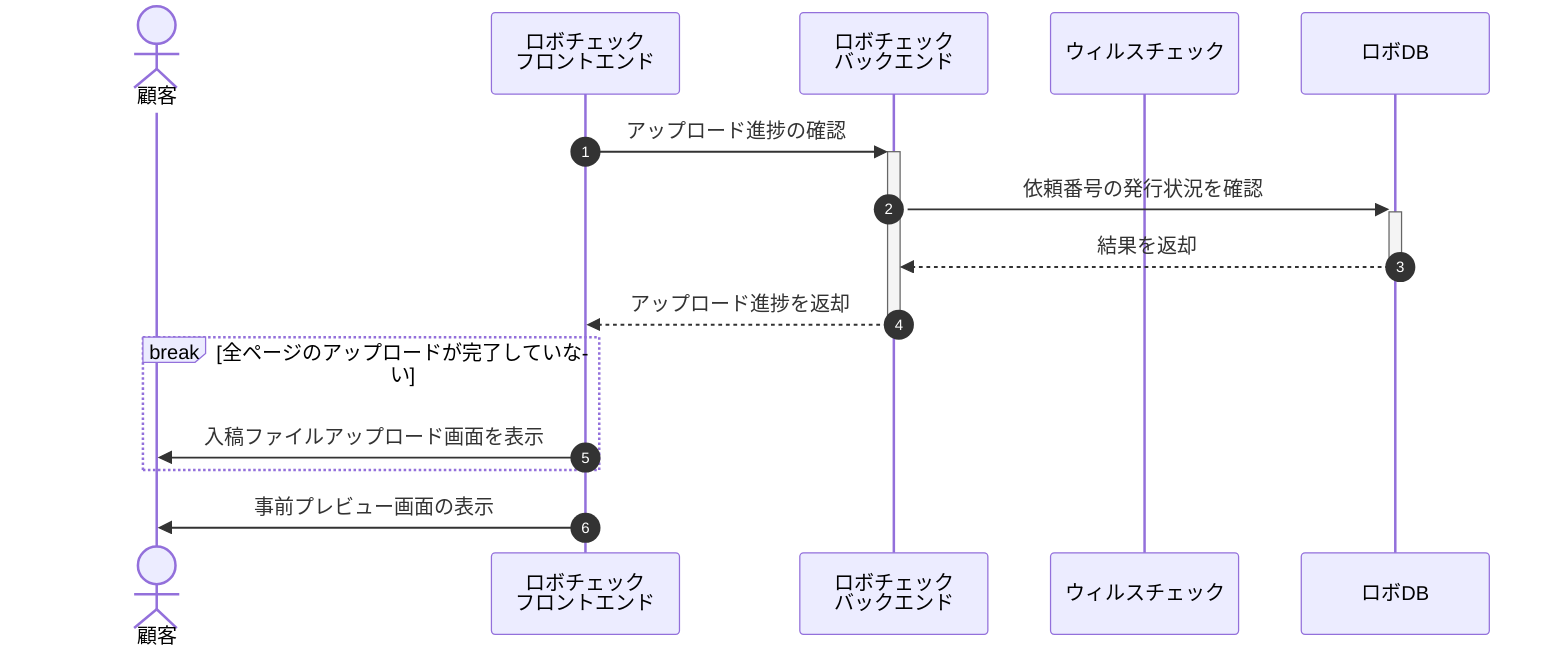 sequenceDiagram
    autonumber
    actor customer as 顧客
    participant robocheck_fe as ロボチェック<br>フロントエンド
    participant robocheck_be as ロボチェック<br>バックエンド
    participant with_secure as ウィルスチェック
    participant robocheck_db as ロボDB

    %% 進捗確認
    robocheck_fe ->>+ robocheck_be: アップロード進捗の確認
    robocheck_be ->>+ robocheck_db: 依頼番号の発行状況を確認
    robocheck_db -->>- robocheck_be: 結果を返却
    robocheck_be -->>- robocheck_fe: アップロード進捗を返却
    break 全ページのアップロードが完了していない
        robocheck_fe ->> customer: 入稿ファイルアップロード画面を表示
    end
    robocheck_fe ->> customer: 事前プレビュー画面の表示